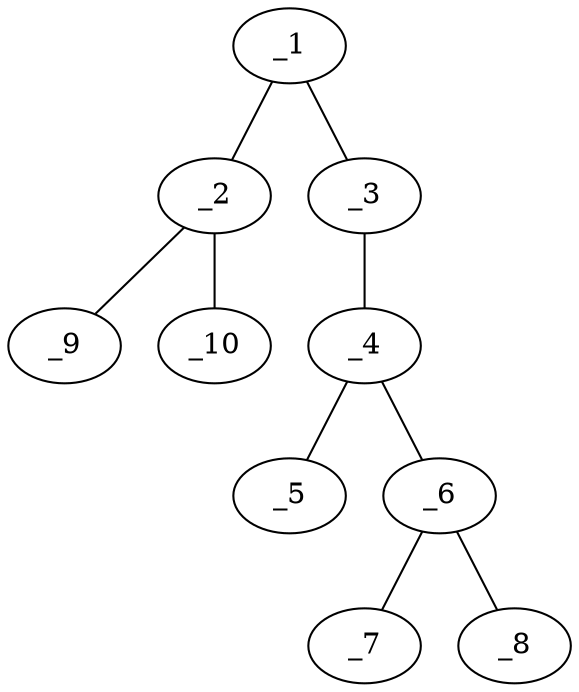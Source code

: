 graph molid620337 {
	_1	 [charge=0,
		chem=1,
		symbol="C  ",
		x="3.7321",
		y="-0.25"];
	_2	 [charge=0,
		chem=1,
		symbol="C  ",
		x="2.866",
		y="0.25"];
	_1 -- _2	 [valence=1];
	_3	 [charge=0,
		chem=1,
		symbol="C  ",
		x="4.5981",
		y="0.25"];
	_1 -- _3	 [valence=1];
	_9	 [charge=0,
		chem=2,
		symbol="O  ",
		x=2,
		y="-0.25"];
	_2 -- _9	 [valence=2];
	_10	 [charge=0,
		chem=2,
		symbol="O  ",
		x="2.866",
		y="1.25"];
	_2 -- _10	 [valence=1];
	_4	 [charge=0,
		chem=1,
		symbol="C  ",
		x="5.4641",
		y="-0.25"];
	_3 -- _4	 [valence=1];
	_5	 [charge=0,
		chem=4,
		symbol="N  ",
		x="5.4641",
		y="-1.25"];
	_4 -- _5	 [valence=1];
	_6	 [charge=0,
		chem=1,
		symbol="C  ",
		x="6.3301",
		y="0.25"];
	_4 -- _6	 [valence=1];
	_7	 [charge=0,
		chem=2,
		symbol="O  ",
		x="7.1962",
		y="-0.25"];
	_6 -- _7	 [valence=2];
	_8	 [charge=0,
		chem=2,
		symbol="O  ",
		x="6.3301",
		y="1.25"];
	_6 -- _8	 [valence=1];
}
